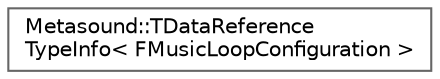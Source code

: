 digraph "Graphical Class Hierarchy"
{
 // INTERACTIVE_SVG=YES
 // LATEX_PDF_SIZE
  bgcolor="transparent";
  edge [fontname=Helvetica,fontsize=10,labelfontname=Helvetica,labelfontsize=10];
  node [fontname=Helvetica,fontsize=10,shape=box,height=0.2,width=0.4];
  rankdir="LR";
  Node0 [id="Node000000",label="Metasound::TDataReference\lTypeInfo\< FMusicLoopConfiguration \>",height=0.2,width=0.4,color="grey40", fillcolor="white", style="filled",URL="$db/d12/struct_1_1Metasound_1_1TDataReferenceTypeInfo_3_01FMusicLoopConfiguration_01_4.html",tooltip=" "];
}
